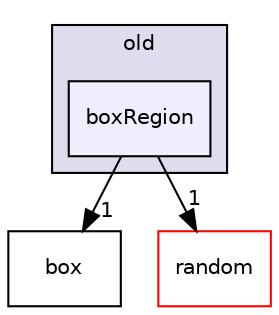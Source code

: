 digraph "src/phasicFlow/structuredData/peakableRegion/old/boxRegion" {
  compound=true
  node [ fontsize="10", fontname="Helvetica"];
  edge [ labelfontsize="10", labelfontname="Helvetica"];
  subgraph clusterdir_ff4d04a04db2d9da869faf00456dae4a {
    graph [ bgcolor="#ddddee", pencolor="black", label="old" fontname="Helvetica", fontsize="10", URL="dir_ff4d04a04db2d9da869faf00456dae4a.html"]
  dir_bc52d8277bb3559033e4c611131edd96 [shape=box, label="boxRegion", style="filled", fillcolor="#eeeeff", pencolor="black", URL="dir_bc52d8277bb3559033e4c611131edd96.html"];
  }
  dir_e8a9bd8d4c80a50a4f7c200c882d5c23 [shape=box label="box" URL="dir_e8a9bd8d4c80a50a4f7c200c882d5c23.html"];
  dir_956f0a97b7f785e1c0171e740f1da120 [shape=box label="random" fillcolor="white" style="filled" color="red" URL="dir_956f0a97b7f785e1c0171e740f1da120.html"];
  dir_bc52d8277bb3559033e4c611131edd96->dir_e8a9bd8d4c80a50a4f7c200c882d5c23 [headlabel="1", labeldistance=1.5 headhref="dir_000155_000146.html"];
  dir_bc52d8277bb3559033e4c611131edd96->dir_956f0a97b7f785e1c0171e740f1da120 [headlabel="1", labeldistance=1.5 headhref="dir_000155_000120.html"];
}
